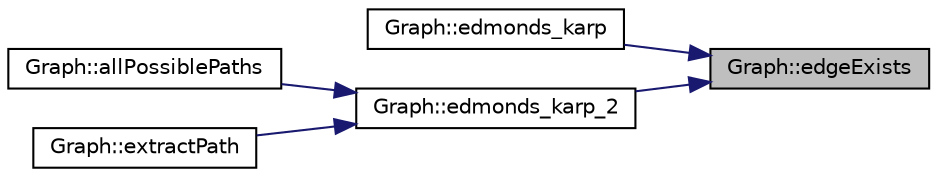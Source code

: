 digraph "Graph::edgeExists"
{
 // LATEX_PDF_SIZE
  edge [fontname="Helvetica",fontsize="10",labelfontname="Helvetica",labelfontsize="10"];
  node [fontname="Helvetica",fontsize="10",shape=record];
  rankdir="RL";
  Node1 [label="Graph::edgeExists",height=0.2,width=0.4,color="black", fillcolor="grey75", style="filled", fontcolor="black",tooltip=" "];
  Node1 -> Node2 [dir="back",color="midnightblue",fontsize="10",style="solid",fontname="Helvetica"];
  Node2 [label="Graph::edmonds_karp",height=0.2,width=0.4,color="black", fillcolor="white", style="filled",URL="$class_graph.html#ab68891652ad50c3552539a44611ae0d8",tooltip=" "];
  Node1 -> Node3 [dir="back",color="midnightblue",fontsize="10",style="solid",fontname="Helvetica"];
  Node3 [label="Graph::edmonds_karp_2",height=0.2,width=0.4,color="black", fillcolor="white", style="filled",URL="$class_graph.html#ae280077a511f2c82aa12fc19c765ed09",tooltip=" "];
  Node3 -> Node4 [dir="back",color="midnightblue",fontsize="10",style="solid",fontname="Helvetica"];
  Node4 [label="Graph::allPossiblePaths",height=0.2,width=0.4,color="black", fillcolor="white", style="filled",URL="$class_graph.html#a3674e777846e86dcb0706e34bff03210",tooltip=" "];
  Node3 -> Node5 [dir="back",color="midnightblue",fontsize="10",style="solid",fontname="Helvetica"];
  Node5 [label="Graph::extractPath",height=0.2,width=0.4,color="black", fillcolor="white", style="filled",URL="$class_graph.html#a7aeb68a94ab9cfe1302cb160a7f73e27",tooltip=" "];
}

